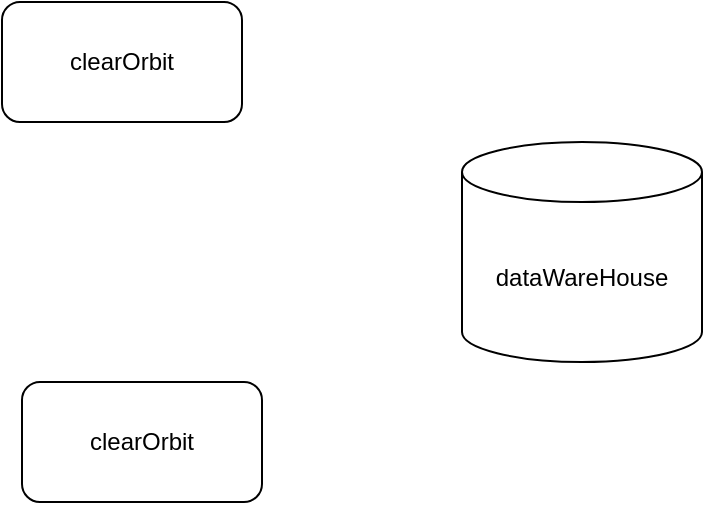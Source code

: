 <mxfile version="23.0.2" type="github">
  <diagram name="Page-1" id="WShIqWIkWIfoAnql9IyX">
    <mxGraphModel dx="794" dy="446" grid="1" gridSize="10" guides="1" tooltips="1" connect="1" arrows="1" fold="1" page="1" pageScale="1" pageWidth="850" pageHeight="1100" math="0" shadow="0">
      <root>
        <mxCell id="0" />
        <mxCell id="1" parent="0" />
        <object label="clearOrbit" id="OrYvFwbAbqzVk6efFkQa-1">
          <mxCell style="rounded=1;whiteSpace=wrap;html=1;" vertex="1" parent="1">
            <mxGeometry x="320" y="90" width="120" height="60" as="geometry" />
          </mxCell>
        </object>
        <object label="dataWareHouse" id="OrYvFwbAbqzVk6efFkQa-2">
          <mxCell style="shape=cylinder3;whiteSpace=wrap;html=1;boundedLbl=1;backgroundOutline=1;size=15;" vertex="1" parent="1">
            <mxGeometry x="550" y="160" width="120" height="110" as="geometry" />
          </mxCell>
        </object>
        <object label="clearOrbit" id="OrYvFwbAbqzVk6efFkQa-3">
          <mxCell style="rounded=1;whiteSpace=wrap;html=1;" vertex="1" parent="1">
            <mxGeometry x="330" y="280" width="120" height="60" as="geometry" />
          </mxCell>
        </object>
      </root>
    </mxGraphModel>
  </diagram>
</mxfile>
